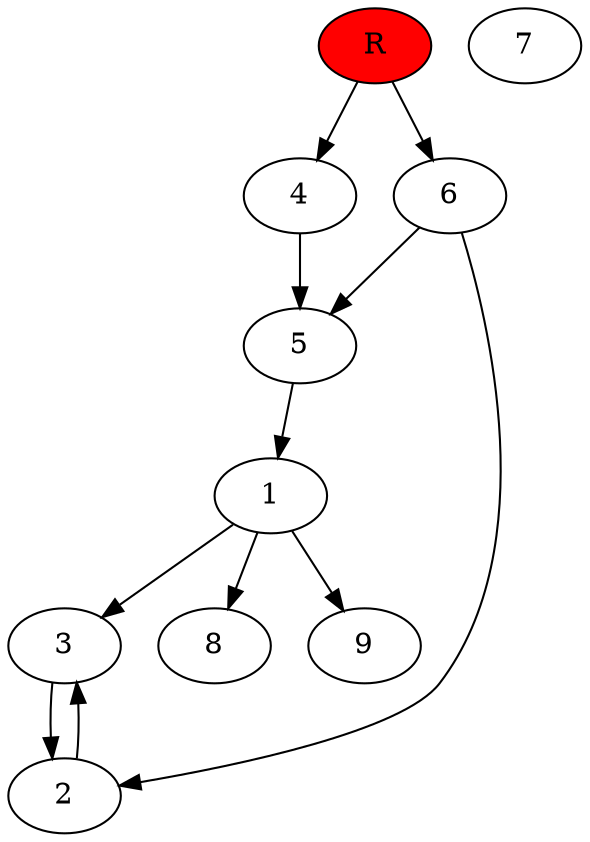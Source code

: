 digraph prb41204 {
	1
	2
	3
	4
	5
	6
	7
	8
	R [fillcolor="#ff0000" style=filled]
	1 -> 3
	1 -> 8
	1 -> 9
	2 -> 3
	3 -> 2
	4 -> 5
	5 -> 1
	6 -> 2
	6 -> 5
	R -> 4
	R -> 6
}
